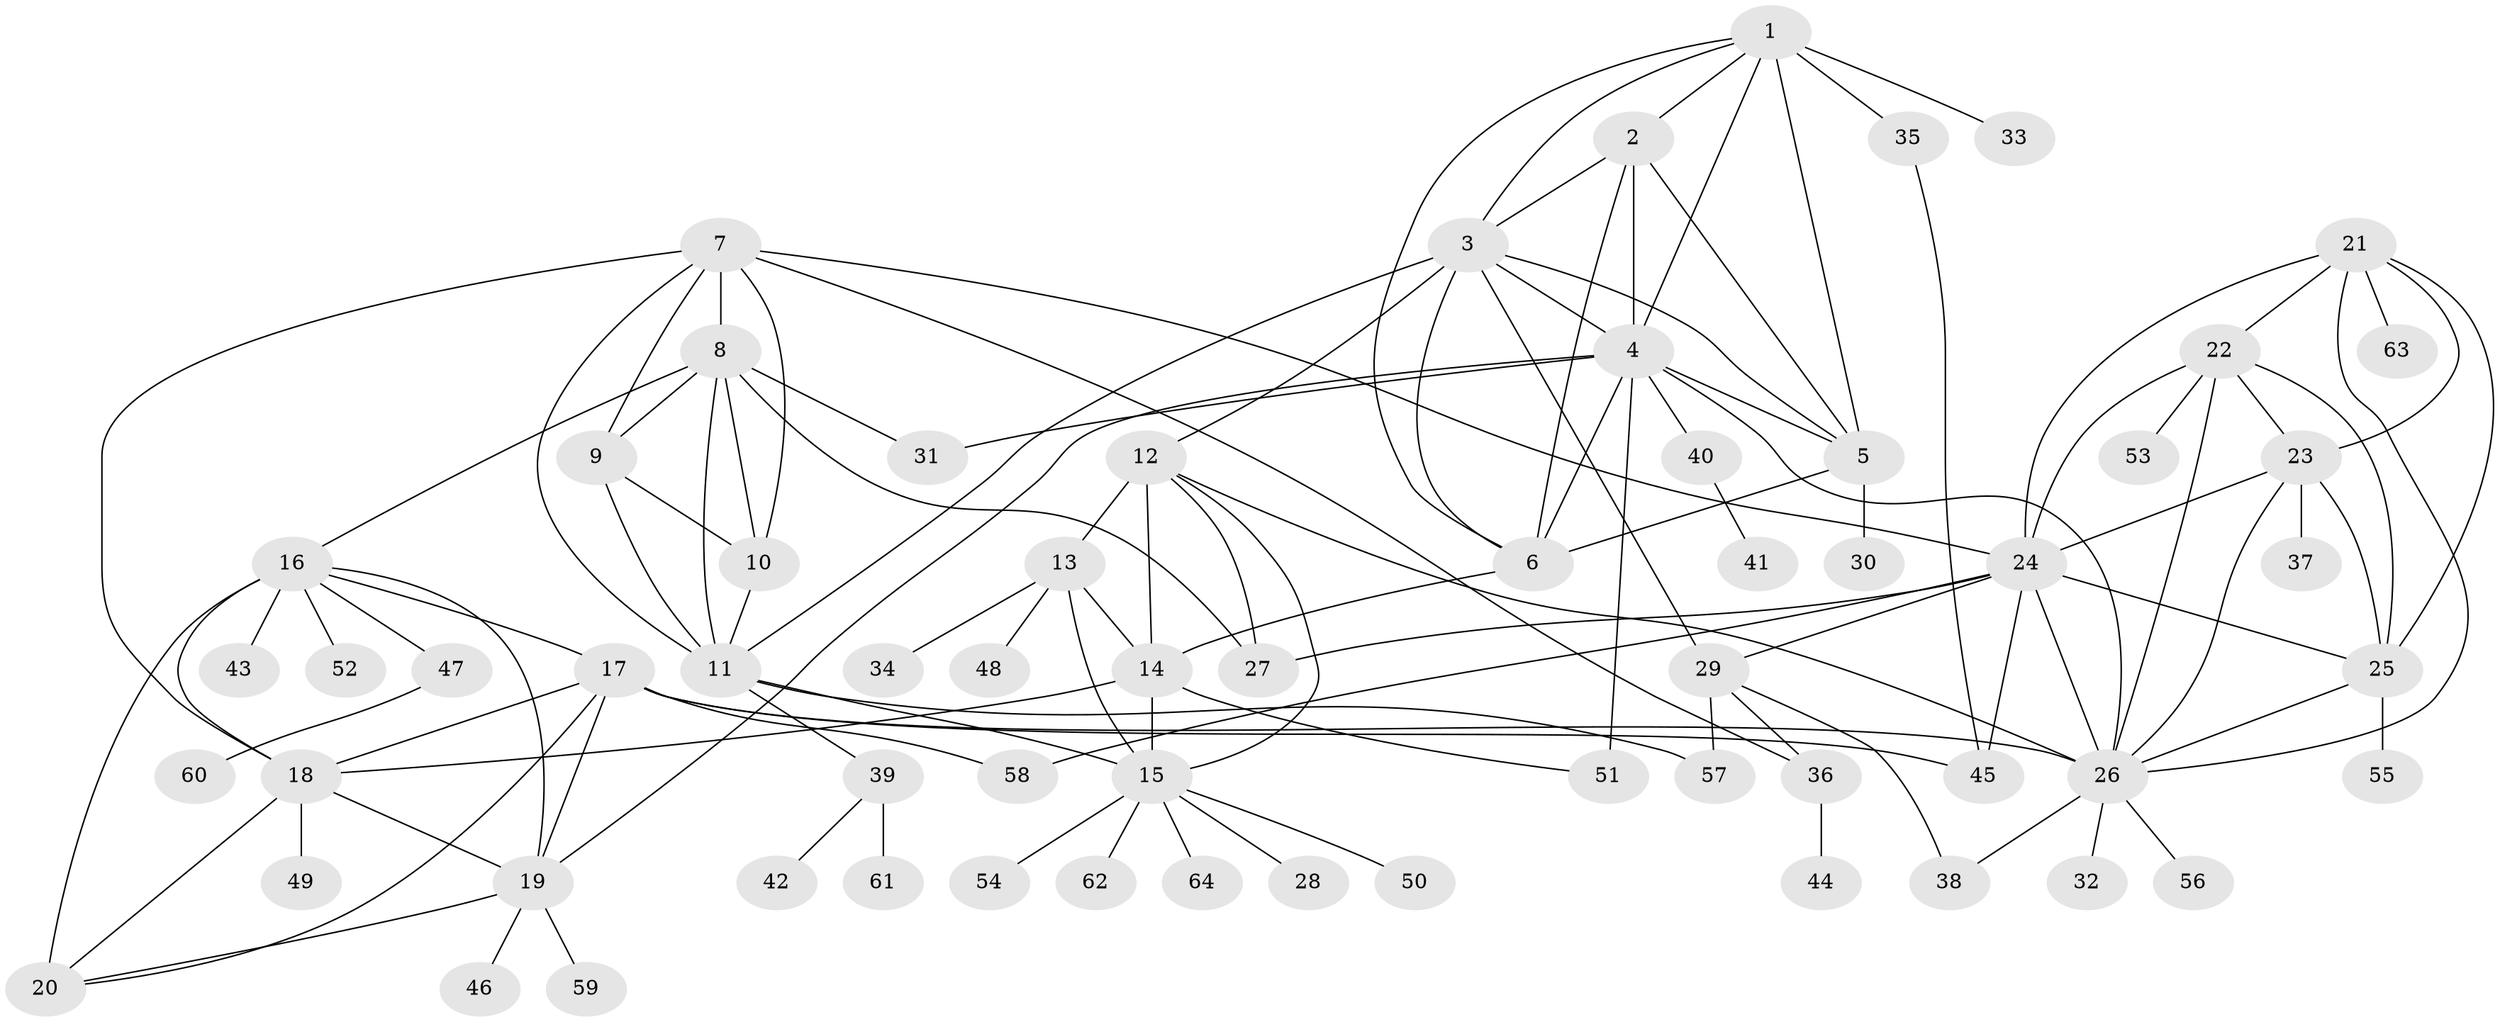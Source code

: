 // original degree distribution, {9: 0.03125, 6: 0.03125, 10: 0.03125, 16: 0.0078125, 7: 0.046875, 8: 0.0390625, 5: 0.0234375, 12: 0.0234375, 11: 0.0078125, 2: 0.140625, 1: 0.5546875, 3: 0.0546875, 4: 0.0078125}
// Generated by graph-tools (version 1.1) at 2025/52/03/04/25 22:52:47]
// undirected, 64 vertices, 117 edges
graph export_dot {
  node [color=gray90,style=filled];
  1;
  2;
  3;
  4;
  5;
  6;
  7;
  8;
  9;
  10;
  11;
  12;
  13;
  14;
  15;
  16;
  17;
  18;
  19;
  20;
  21;
  22;
  23;
  24;
  25;
  26;
  27;
  28;
  29;
  30;
  31;
  32;
  33;
  34;
  35;
  36;
  37;
  38;
  39;
  40;
  41;
  42;
  43;
  44;
  45;
  46;
  47;
  48;
  49;
  50;
  51;
  52;
  53;
  54;
  55;
  56;
  57;
  58;
  59;
  60;
  61;
  62;
  63;
  64;
  1 -- 2 [weight=1.0];
  1 -- 3 [weight=1.0];
  1 -- 4 [weight=1.0];
  1 -- 5 [weight=1.0];
  1 -- 6 [weight=1.0];
  1 -- 33 [weight=1.0];
  1 -- 35 [weight=2.0];
  2 -- 3 [weight=1.0];
  2 -- 4 [weight=1.0];
  2 -- 5 [weight=1.0];
  2 -- 6 [weight=1.0];
  3 -- 4 [weight=1.0];
  3 -- 5 [weight=2.0];
  3 -- 6 [weight=1.0];
  3 -- 11 [weight=1.0];
  3 -- 12 [weight=1.0];
  3 -- 29 [weight=1.0];
  4 -- 5 [weight=1.0];
  4 -- 6 [weight=1.0];
  4 -- 19 [weight=1.0];
  4 -- 26 [weight=1.0];
  4 -- 31 [weight=1.0];
  4 -- 40 [weight=1.0];
  4 -- 51 [weight=6.0];
  5 -- 6 [weight=1.0];
  5 -- 30 [weight=1.0];
  6 -- 14 [weight=1.0];
  7 -- 8 [weight=2.0];
  7 -- 9 [weight=2.0];
  7 -- 10 [weight=2.0];
  7 -- 11 [weight=2.0];
  7 -- 18 [weight=1.0];
  7 -- 24 [weight=1.0];
  7 -- 36 [weight=1.0];
  8 -- 9 [weight=1.0];
  8 -- 10 [weight=1.0];
  8 -- 11 [weight=1.0];
  8 -- 16 [weight=1.0];
  8 -- 27 [weight=2.0];
  8 -- 31 [weight=1.0];
  9 -- 10 [weight=1.0];
  9 -- 11 [weight=1.0];
  10 -- 11 [weight=1.0];
  11 -- 15 [weight=1.0];
  11 -- 39 [weight=1.0];
  11 -- 57 [weight=1.0];
  12 -- 13 [weight=1.0];
  12 -- 14 [weight=3.0];
  12 -- 15 [weight=1.0];
  12 -- 26 [weight=1.0];
  12 -- 27 [weight=1.0];
  13 -- 14 [weight=3.0];
  13 -- 15 [weight=1.0];
  13 -- 34 [weight=1.0];
  13 -- 48 [weight=2.0];
  14 -- 15 [weight=3.0];
  14 -- 18 [weight=1.0];
  14 -- 51 [weight=1.0];
  15 -- 28 [weight=1.0];
  15 -- 50 [weight=1.0];
  15 -- 54 [weight=1.0];
  15 -- 62 [weight=1.0];
  15 -- 64 [weight=1.0];
  16 -- 17 [weight=2.0];
  16 -- 18 [weight=2.0];
  16 -- 19 [weight=2.0];
  16 -- 20 [weight=4.0];
  16 -- 43 [weight=1.0];
  16 -- 47 [weight=1.0];
  16 -- 52 [weight=1.0];
  17 -- 18 [weight=1.0];
  17 -- 19 [weight=1.0];
  17 -- 20 [weight=1.0];
  17 -- 26 [weight=1.0];
  17 -- 45 [weight=1.0];
  17 -- 58 [weight=1.0];
  18 -- 19 [weight=1.0];
  18 -- 20 [weight=1.0];
  18 -- 49 [weight=4.0];
  19 -- 20 [weight=1.0];
  19 -- 46 [weight=1.0];
  19 -- 59 [weight=1.0];
  21 -- 22 [weight=1.0];
  21 -- 23 [weight=1.0];
  21 -- 24 [weight=1.0];
  21 -- 25 [weight=1.0];
  21 -- 26 [weight=1.0];
  21 -- 63 [weight=1.0];
  22 -- 23 [weight=1.0];
  22 -- 24 [weight=1.0];
  22 -- 25 [weight=1.0];
  22 -- 26 [weight=1.0];
  22 -- 53 [weight=2.0];
  23 -- 24 [weight=1.0];
  23 -- 25 [weight=1.0];
  23 -- 26 [weight=1.0];
  23 -- 37 [weight=2.0];
  24 -- 25 [weight=1.0];
  24 -- 26 [weight=1.0];
  24 -- 27 [weight=1.0];
  24 -- 29 [weight=1.0];
  24 -- 45 [weight=1.0];
  24 -- 58 [weight=1.0];
  25 -- 26 [weight=1.0];
  25 -- 55 [weight=1.0];
  26 -- 32 [weight=1.0];
  26 -- 38 [weight=1.0];
  26 -- 56 [weight=1.0];
  29 -- 36 [weight=1.0];
  29 -- 38 [weight=1.0];
  29 -- 57 [weight=1.0];
  35 -- 45 [weight=1.0];
  36 -- 44 [weight=1.0];
  39 -- 42 [weight=1.0];
  39 -- 61 [weight=1.0];
  40 -- 41 [weight=1.0];
  47 -- 60 [weight=1.0];
}
